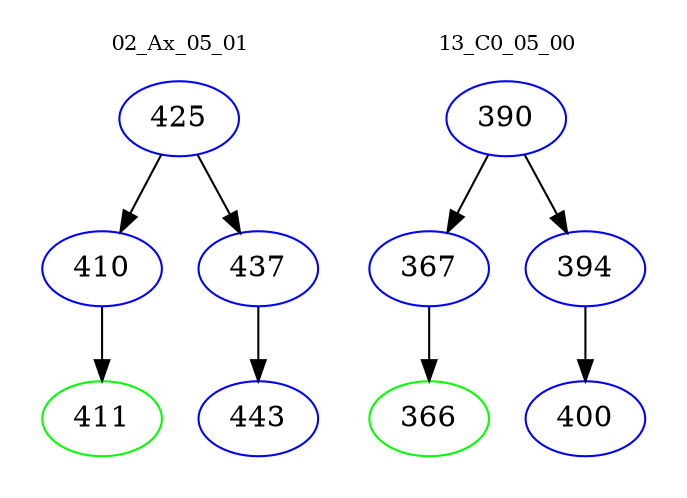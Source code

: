 digraph{
subgraph cluster_0 {
color = white
label = "02_Ax_05_01";
fontsize=10;
T0_425 [label="425", color="blue"]
T0_425 -> T0_410 [color="black"]
T0_410 [label="410", color="blue"]
T0_410 -> T0_411 [color="black"]
T0_411 [label="411", color="green"]
T0_425 -> T0_437 [color="black"]
T0_437 [label="437", color="blue"]
T0_437 -> T0_443 [color="black"]
T0_443 [label="443", color="blue"]
}
subgraph cluster_1 {
color = white
label = "13_C0_05_00";
fontsize=10;
T1_390 [label="390", color="blue"]
T1_390 -> T1_367 [color="black"]
T1_367 [label="367", color="blue"]
T1_367 -> T1_366 [color="black"]
T1_366 [label="366", color="green"]
T1_390 -> T1_394 [color="black"]
T1_394 [label="394", color="blue"]
T1_394 -> T1_400 [color="black"]
T1_400 [label="400", color="blue"]
}
}
